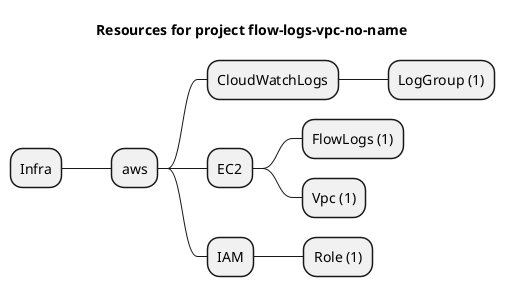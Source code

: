 @startmindmap
title Resources for project flow-logs-vpc-no-name
skinparam monochrome true
+ Infra
++ aws
+++ CloudWatchLogs
++++ LogGroup (1)
+++ EC2
++++ FlowLogs (1)
++++ Vpc (1)
+++ IAM
++++ Role (1)
@endmindmap